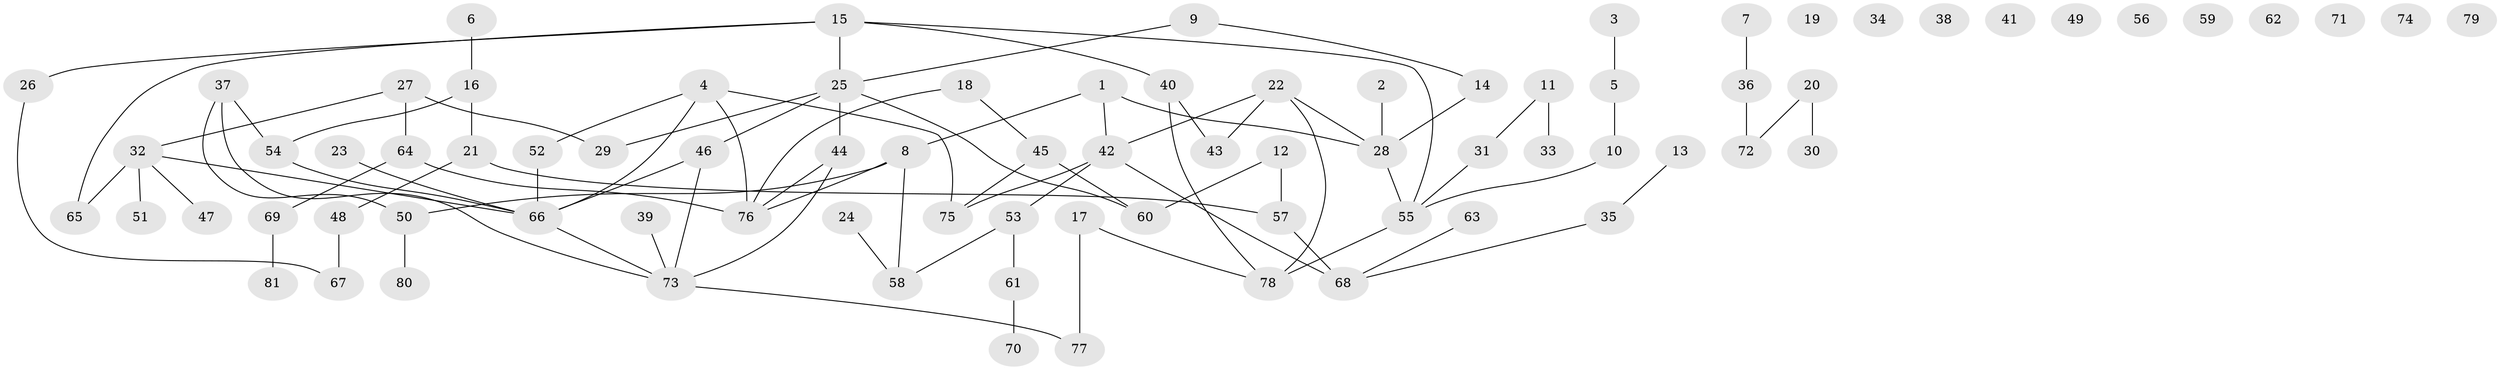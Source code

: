 // coarse degree distribution, {0: 0.5, 1: 0.2916666666666667, 4: 0.041666666666666664, 7: 0.041666666666666664, 2: 0.125}
// Generated by graph-tools (version 1.1) at 2025/42/03/04/25 21:42:42]
// undirected, 81 vertices, 91 edges
graph export_dot {
graph [start="1"]
  node [color=gray90,style=filled];
  1;
  2;
  3;
  4;
  5;
  6;
  7;
  8;
  9;
  10;
  11;
  12;
  13;
  14;
  15;
  16;
  17;
  18;
  19;
  20;
  21;
  22;
  23;
  24;
  25;
  26;
  27;
  28;
  29;
  30;
  31;
  32;
  33;
  34;
  35;
  36;
  37;
  38;
  39;
  40;
  41;
  42;
  43;
  44;
  45;
  46;
  47;
  48;
  49;
  50;
  51;
  52;
  53;
  54;
  55;
  56;
  57;
  58;
  59;
  60;
  61;
  62;
  63;
  64;
  65;
  66;
  67;
  68;
  69;
  70;
  71;
  72;
  73;
  74;
  75;
  76;
  77;
  78;
  79;
  80;
  81;
  1 -- 8;
  1 -- 28;
  1 -- 42;
  2 -- 28;
  3 -- 5;
  4 -- 52;
  4 -- 66;
  4 -- 75;
  4 -- 76;
  5 -- 10;
  6 -- 16;
  7 -- 36;
  8 -- 50;
  8 -- 58;
  8 -- 76;
  9 -- 14;
  9 -- 25;
  10 -- 55;
  11 -- 31;
  11 -- 33;
  12 -- 57;
  12 -- 60;
  13 -- 35;
  14 -- 28;
  15 -- 25;
  15 -- 26;
  15 -- 40;
  15 -- 55;
  15 -- 65;
  16 -- 21;
  16 -- 54;
  17 -- 77;
  17 -- 78;
  18 -- 45;
  18 -- 76;
  20 -- 30;
  20 -- 72;
  21 -- 48;
  21 -- 57;
  22 -- 28;
  22 -- 42;
  22 -- 43;
  22 -- 78;
  23 -- 66;
  24 -- 58;
  25 -- 29;
  25 -- 44;
  25 -- 46;
  25 -- 60;
  26 -- 67;
  27 -- 29;
  27 -- 32;
  27 -- 64;
  28 -- 55;
  31 -- 55;
  32 -- 47;
  32 -- 51;
  32 -- 65;
  32 -- 66;
  35 -- 68;
  36 -- 72;
  37 -- 50;
  37 -- 54;
  37 -- 73;
  39 -- 73;
  40 -- 43;
  40 -- 78;
  42 -- 53;
  42 -- 68;
  42 -- 75;
  44 -- 73;
  44 -- 76;
  45 -- 60;
  45 -- 75;
  46 -- 66;
  46 -- 73;
  48 -- 67;
  50 -- 80;
  52 -- 66;
  53 -- 58;
  53 -- 61;
  54 -- 66;
  55 -- 78;
  57 -- 68;
  61 -- 70;
  63 -- 68;
  64 -- 69;
  64 -- 76;
  66 -- 73;
  69 -- 81;
  73 -- 77;
}

